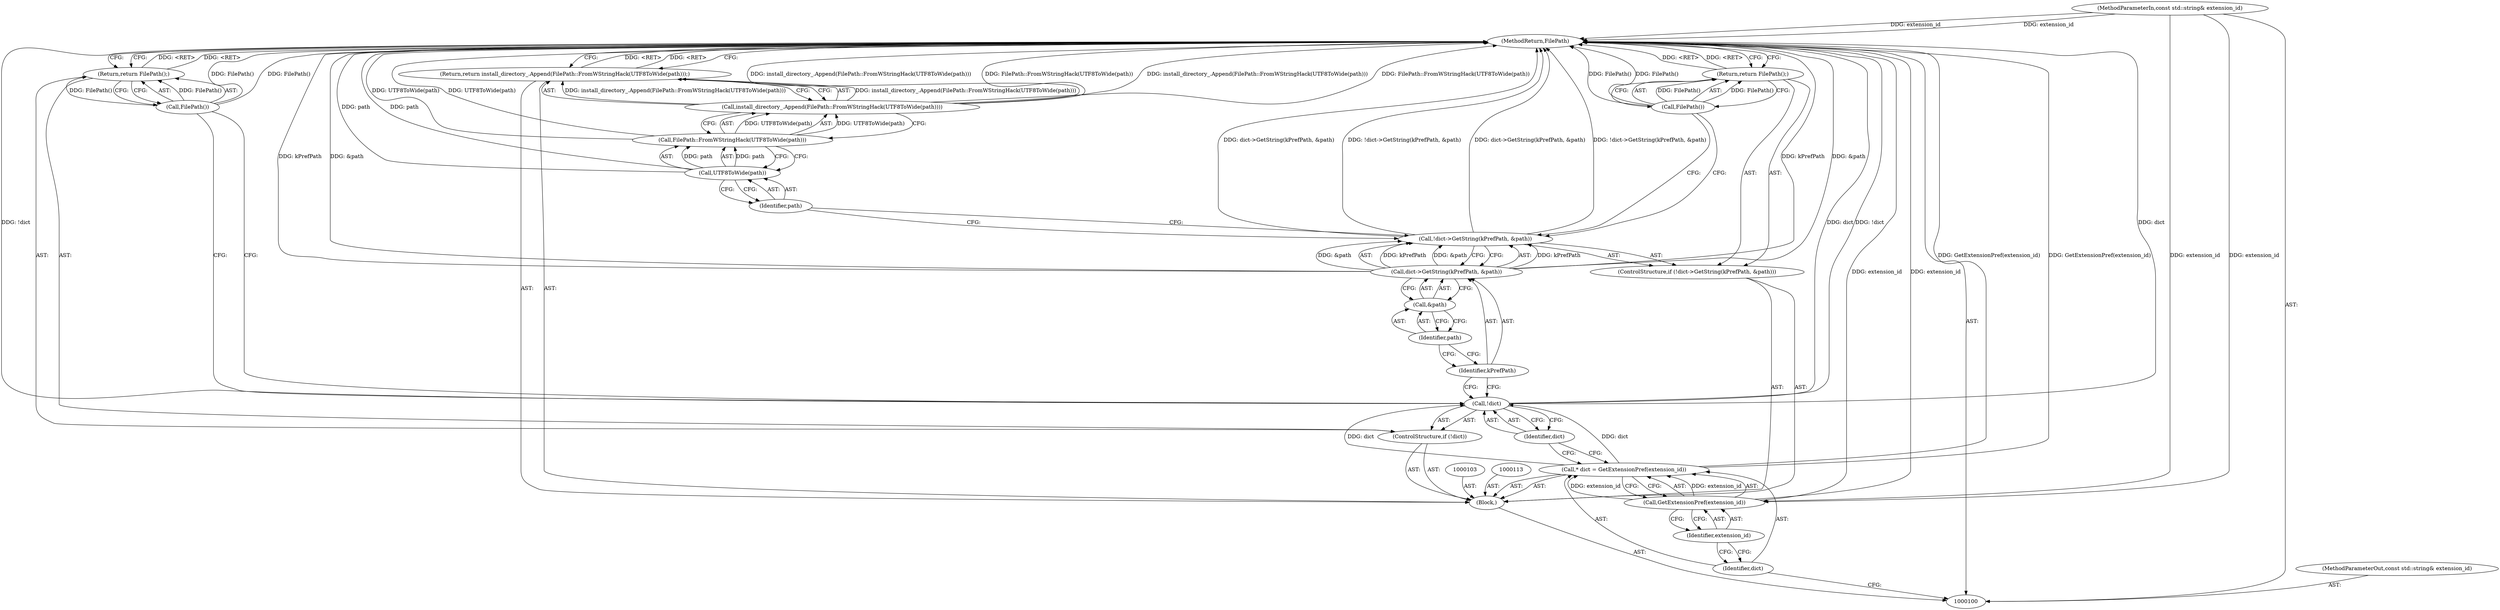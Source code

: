 digraph "0_Chrome_52dac009556881941c60d378e34867cdb2fd00a0" {
"1000127" [label="(MethodReturn,FilePath)"];
"1000101" [label="(MethodParameterIn,const std::string& extension_id)"];
"1000172" [label="(MethodParameterOut,const std::string& extension_id)"];
"1000102" [label="(Block,)"];
"1000122" [label="(Return,return install_directory_.Append(FilePath::FromWStringHack(UTF8ToWide(path)));)"];
"1000124" [label="(Call,FilePath::FromWStringHack(UTF8ToWide(path)))"];
"1000125" [label="(Call,UTF8ToWide(path))"];
"1000126" [label="(Identifier,path)"];
"1000123" [label="(Call,install_directory_.Append(FilePath::FromWStringHack(UTF8ToWide(path))))"];
"1000104" [label="(Call,* dict = GetExtensionPref(extension_id))"];
"1000105" [label="(Identifier,dict)"];
"1000106" [label="(Call,GetExtensionPref(extension_id))"];
"1000107" [label="(Identifier,extension_id)"];
"1000108" [label="(ControlStructure,if (!dict))"];
"1000109" [label="(Call,!dict)"];
"1000110" [label="(Identifier,dict)"];
"1000112" [label="(Call,FilePath())"];
"1000111" [label="(Return,return FilePath();)"];
"1000117" [label="(Identifier,kPrefPath)"];
"1000114" [label="(ControlStructure,if (!dict->GetString(kPrefPath, &path)))"];
"1000118" [label="(Call,&path)"];
"1000119" [label="(Identifier,path)"];
"1000115" [label="(Call,!dict->GetString(kPrefPath, &path))"];
"1000116" [label="(Call,dict->GetString(kPrefPath, &path))"];
"1000121" [label="(Call,FilePath())"];
"1000120" [label="(Return,return FilePath();)"];
"1000127" -> "1000100"  [label="AST: "];
"1000127" -> "1000111"  [label="CFG: "];
"1000127" -> "1000120"  [label="CFG: "];
"1000127" -> "1000122"  [label="CFG: "];
"1000111" -> "1000127"  [label="DDG: <RET>"];
"1000122" -> "1000127"  [label="DDG: <RET>"];
"1000116" -> "1000127"  [label="DDG: kPrefPath"];
"1000116" -> "1000127"  [label="DDG: &path"];
"1000125" -> "1000127"  [label="DDG: path"];
"1000124" -> "1000127"  [label="DDG: UTF8ToWide(path)"];
"1000106" -> "1000127"  [label="DDG: extension_id"];
"1000123" -> "1000127"  [label="DDG: install_directory_.Append(FilePath::FromWStringHack(UTF8ToWide(path)))"];
"1000123" -> "1000127"  [label="DDG: FilePath::FromWStringHack(UTF8ToWide(path))"];
"1000112" -> "1000127"  [label="DDG: FilePath()"];
"1000115" -> "1000127"  [label="DDG: dict->GetString(kPrefPath, &path)"];
"1000115" -> "1000127"  [label="DDG: !dict->GetString(kPrefPath, &path)"];
"1000121" -> "1000127"  [label="DDG: FilePath()"];
"1000101" -> "1000127"  [label="DDG: extension_id"];
"1000109" -> "1000127"  [label="DDG: dict"];
"1000109" -> "1000127"  [label="DDG: !dict"];
"1000104" -> "1000127"  [label="DDG: GetExtensionPref(extension_id)"];
"1000120" -> "1000127"  [label="DDG: <RET>"];
"1000101" -> "1000100"  [label="AST: "];
"1000101" -> "1000127"  [label="DDG: extension_id"];
"1000101" -> "1000106"  [label="DDG: extension_id"];
"1000172" -> "1000100"  [label="AST: "];
"1000102" -> "1000100"  [label="AST: "];
"1000103" -> "1000102"  [label="AST: "];
"1000104" -> "1000102"  [label="AST: "];
"1000108" -> "1000102"  [label="AST: "];
"1000113" -> "1000102"  [label="AST: "];
"1000114" -> "1000102"  [label="AST: "];
"1000122" -> "1000102"  [label="AST: "];
"1000122" -> "1000102"  [label="AST: "];
"1000122" -> "1000123"  [label="CFG: "];
"1000123" -> "1000122"  [label="AST: "];
"1000127" -> "1000122"  [label="CFG: "];
"1000122" -> "1000127"  [label="DDG: <RET>"];
"1000123" -> "1000122"  [label="DDG: install_directory_.Append(FilePath::FromWStringHack(UTF8ToWide(path)))"];
"1000124" -> "1000123"  [label="AST: "];
"1000124" -> "1000125"  [label="CFG: "];
"1000125" -> "1000124"  [label="AST: "];
"1000123" -> "1000124"  [label="CFG: "];
"1000124" -> "1000127"  [label="DDG: UTF8ToWide(path)"];
"1000124" -> "1000123"  [label="DDG: UTF8ToWide(path)"];
"1000125" -> "1000124"  [label="DDG: path"];
"1000125" -> "1000124"  [label="AST: "];
"1000125" -> "1000126"  [label="CFG: "];
"1000126" -> "1000125"  [label="AST: "];
"1000124" -> "1000125"  [label="CFG: "];
"1000125" -> "1000127"  [label="DDG: path"];
"1000125" -> "1000124"  [label="DDG: path"];
"1000126" -> "1000125"  [label="AST: "];
"1000126" -> "1000115"  [label="CFG: "];
"1000125" -> "1000126"  [label="CFG: "];
"1000123" -> "1000122"  [label="AST: "];
"1000123" -> "1000124"  [label="CFG: "];
"1000124" -> "1000123"  [label="AST: "];
"1000122" -> "1000123"  [label="CFG: "];
"1000123" -> "1000127"  [label="DDG: install_directory_.Append(FilePath::FromWStringHack(UTF8ToWide(path)))"];
"1000123" -> "1000127"  [label="DDG: FilePath::FromWStringHack(UTF8ToWide(path))"];
"1000123" -> "1000122"  [label="DDG: install_directory_.Append(FilePath::FromWStringHack(UTF8ToWide(path)))"];
"1000124" -> "1000123"  [label="DDG: UTF8ToWide(path)"];
"1000104" -> "1000102"  [label="AST: "];
"1000104" -> "1000106"  [label="CFG: "];
"1000105" -> "1000104"  [label="AST: "];
"1000106" -> "1000104"  [label="AST: "];
"1000110" -> "1000104"  [label="CFG: "];
"1000104" -> "1000127"  [label="DDG: GetExtensionPref(extension_id)"];
"1000106" -> "1000104"  [label="DDG: extension_id"];
"1000104" -> "1000109"  [label="DDG: dict"];
"1000105" -> "1000104"  [label="AST: "];
"1000105" -> "1000100"  [label="CFG: "];
"1000107" -> "1000105"  [label="CFG: "];
"1000106" -> "1000104"  [label="AST: "];
"1000106" -> "1000107"  [label="CFG: "];
"1000107" -> "1000106"  [label="AST: "];
"1000104" -> "1000106"  [label="CFG: "];
"1000106" -> "1000127"  [label="DDG: extension_id"];
"1000106" -> "1000104"  [label="DDG: extension_id"];
"1000101" -> "1000106"  [label="DDG: extension_id"];
"1000107" -> "1000106"  [label="AST: "];
"1000107" -> "1000105"  [label="CFG: "];
"1000106" -> "1000107"  [label="CFG: "];
"1000108" -> "1000102"  [label="AST: "];
"1000109" -> "1000108"  [label="AST: "];
"1000111" -> "1000108"  [label="AST: "];
"1000109" -> "1000108"  [label="AST: "];
"1000109" -> "1000110"  [label="CFG: "];
"1000110" -> "1000109"  [label="AST: "];
"1000112" -> "1000109"  [label="CFG: "];
"1000117" -> "1000109"  [label="CFG: "];
"1000109" -> "1000127"  [label="DDG: dict"];
"1000109" -> "1000127"  [label="DDG: !dict"];
"1000104" -> "1000109"  [label="DDG: dict"];
"1000110" -> "1000109"  [label="AST: "];
"1000110" -> "1000104"  [label="CFG: "];
"1000109" -> "1000110"  [label="CFG: "];
"1000112" -> "1000111"  [label="AST: "];
"1000112" -> "1000109"  [label="CFG: "];
"1000111" -> "1000112"  [label="CFG: "];
"1000112" -> "1000127"  [label="DDG: FilePath()"];
"1000112" -> "1000111"  [label="DDG: FilePath()"];
"1000111" -> "1000108"  [label="AST: "];
"1000111" -> "1000112"  [label="CFG: "];
"1000112" -> "1000111"  [label="AST: "];
"1000127" -> "1000111"  [label="CFG: "];
"1000111" -> "1000127"  [label="DDG: <RET>"];
"1000112" -> "1000111"  [label="DDG: FilePath()"];
"1000117" -> "1000116"  [label="AST: "];
"1000117" -> "1000109"  [label="CFG: "];
"1000119" -> "1000117"  [label="CFG: "];
"1000114" -> "1000102"  [label="AST: "];
"1000115" -> "1000114"  [label="AST: "];
"1000120" -> "1000114"  [label="AST: "];
"1000118" -> "1000116"  [label="AST: "];
"1000118" -> "1000119"  [label="CFG: "];
"1000119" -> "1000118"  [label="AST: "];
"1000116" -> "1000118"  [label="CFG: "];
"1000119" -> "1000118"  [label="AST: "];
"1000119" -> "1000117"  [label="CFG: "];
"1000118" -> "1000119"  [label="CFG: "];
"1000115" -> "1000114"  [label="AST: "];
"1000115" -> "1000116"  [label="CFG: "];
"1000116" -> "1000115"  [label="AST: "];
"1000121" -> "1000115"  [label="CFG: "];
"1000126" -> "1000115"  [label="CFG: "];
"1000115" -> "1000127"  [label="DDG: dict->GetString(kPrefPath, &path)"];
"1000115" -> "1000127"  [label="DDG: !dict->GetString(kPrefPath, &path)"];
"1000116" -> "1000115"  [label="DDG: kPrefPath"];
"1000116" -> "1000115"  [label="DDG: &path"];
"1000116" -> "1000115"  [label="AST: "];
"1000116" -> "1000118"  [label="CFG: "];
"1000117" -> "1000116"  [label="AST: "];
"1000118" -> "1000116"  [label="AST: "];
"1000115" -> "1000116"  [label="CFG: "];
"1000116" -> "1000127"  [label="DDG: kPrefPath"];
"1000116" -> "1000127"  [label="DDG: &path"];
"1000116" -> "1000115"  [label="DDG: kPrefPath"];
"1000116" -> "1000115"  [label="DDG: &path"];
"1000121" -> "1000120"  [label="AST: "];
"1000121" -> "1000115"  [label="CFG: "];
"1000120" -> "1000121"  [label="CFG: "];
"1000121" -> "1000127"  [label="DDG: FilePath()"];
"1000121" -> "1000120"  [label="DDG: FilePath()"];
"1000120" -> "1000114"  [label="AST: "];
"1000120" -> "1000121"  [label="CFG: "];
"1000121" -> "1000120"  [label="AST: "];
"1000127" -> "1000120"  [label="CFG: "];
"1000120" -> "1000127"  [label="DDG: <RET>"];
"1000121" -> "1000120"  [label="DDG: FilePath()"];
}
